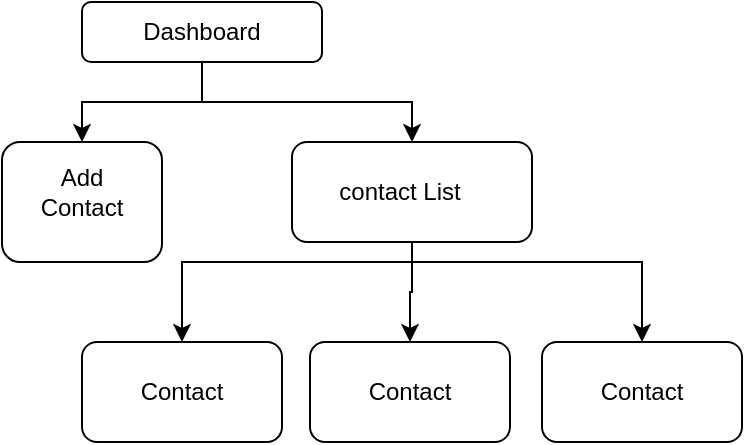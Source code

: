 <mxfile version="24.0.1" type="device">
  <diagram id="C5RBs43oDa-KdzZeNtuy" name="Page-1">
    <mxGraphModel dx="678" dy="417" grid="1" gridSize="10" guides="1" tooltips="1" connect="1" arrows="1" fold="1" page="1" pageScale="1" pageWidth="827" pageHeight="1169" math="0" shadow="0">
      <root>
        <mxCell id="WIyWlLk6GJQsqaUBKTNV-0" />
        <mxCell id="WIyWlLk6GJQsqaUBKTNV-1" parent="WIyWlLk6GJQsqaUBKTNV-0" />
        <mxCell id="kcdcYiv_zXcONNcV5wVf-20" style="edgeStyle=orthogonalEdgeStyle;rounded=0;orthogonalLoop=1;jettySize=auto;html=1;entryX=0.5;entryY=0;entryDx=0;entryDy=0;" edge="1" parent="WIyWlLk6GJQsqaUBKTNV-1" source="kcdcYiv_zXcONNcV5wVf-0" target="kcdcYiv_zXcONNcV5wVf-3">
          <mxGeometry relative="1" as="geometry" />
        </mxCell>
        <mxCell id="kcdcYiv_zXcONNcV5wVf-23" style="edgeStyle=orthogonalEdgeStyle;rounded=0;orthogonalLoop=1;jettySize=auto;html=1;entryX=0.5;entryY=0;entryDx=0;entryDy=0;" edge="1" parent="WIyWlLk6GJQsqaUBKTNV-1" source="kcdcYiv_zXcONNcV5wVf-0" target="kcdcYiv_zXcONNcV5wVf-21">
          <mxGeometry relative="1" as="geometry">
            <Array as="points">
              <mxPoint x="400" y="220" />
              <mxPoint x="340" y="220" />
            </Array>
          </mxGeometry>
        </mxCell>
        <mxCell id="kcdcYiv_zXcONNcV5wVf-0" value="" style="rounded=1;whiteSpace=wrap;html=1;" vertex="1" parent="WIyWlLk6GJQsqaUBKTNV-1">
          <mxGeometry x="340" y="170" width="120" height="30" as="geometry" />
        </mxCell>
        <mxCell id="kcdcYiv_zXcONNcV5wVf-1" value="Dashboard" style="text;html=1;align=center;verticalAlign=middle;whiteSpace=wrap;rounded=0;" vertex="1" parent="WIyWlLk6GJQsqaUBKTNV-1">
          <mxGeometry x="370" y="170" width="60" height="30" as="geometry" />
        </mxCell>
        <mxCell id="kcdcYiv_zXcONNcV5wVf-16" style="edgeStyle=orthogonalEdgeStyle;rounded=0;orthogonalLoop=1;jettySize=auto;html=1;entryX=0.5;entryY=0;entryDx=0;entryDy=0;" edge="1" parent="WIyWlLk6GJQsqaUBKTNV-1" source="kcdcYiv_zXcONNcV5wVf-3" target="kcdcYiv_zXcONNcV5wVf-6">
          <mxGeometry relative="1" as="geometry">
            <Array as="points">
              <mxPoint x="505" y="300" />
              <mxPoint x="620" y="300" />
            </Array>
          </mxGeometry>
        </mxCell>
        <mxCell id="kcdcYiv_zXcONNcV5wVf-17" style="edgeStyle=orthogonalEdgeStyle;rounded=0;orthogonalLoop=1;jettySize=auto;html=1;entryX=0.5;entryY=0;entryDx=0;entryDy=0;" edge="1" parent="WIyWlLk6GJQsqaUBKTNV-1" source="kcdcYiv_zXcONNcV5wVf-3" target="kcdcYiv_zXcONNcV5wVf-8">
          <mxGeometry relative="1" as="geometry" />
        </mxCell>
        <mxCell id="kcdcYiv_zXcONNcV5wVf-18" style="edgeStyle=orthogonalEdgeStyle;rounded=0;orthogonalLoop=1;jettySize=auto;html=1;entryX=0.5;entryY=0;entryDx=0;entryDy=0;" edge="1" parent="WIyWlLk6GJQsqaUBKTNV-1" source="kcdcYiv_zXcONNcV5wVf-3" target="kcdcYiv_zXcONNcV5wVf-10">
          <mxGeometry relative="1" as="geometry">
            <Array as="points">
              <mxPoint x="505" y="300" />
              <mxPoint x="390" y="300" />
            </Array>
          </mxGeometry>
        </mxCell>
        <mxCell id="kcdcYiv_zXcONNcV5wVf-3" value="" style="rounded=1;whiteSpace=wrap;html=1;" vertex="1" parent="WIyWlLk6GJQsqaUBKTNV-1">
          <mxGeometry x="445" y="240" width="120" height="50" as="geometry" />
        </mxCell>
        <mxCell id="kcdcYiv_zXcONNcV5wVf-5" value="contact List" style="text;html=1;align=center;verticalAlign=middle;whiteSpace=wrap;rounded=0;" vertex="1" parent="WIyWlLk6GJQsqaUBKTNV-1">
          <mxGeometry x="459" y="250" width="80" height="30" as="geometry" />
        </mxCell>
        <mxCell id="kcdcYiv_zXcONNcV5wVf-6" value="" style="rounded=1;whiteSpace=wrap;html=1;" vertex="1" parent="WIyWlLk6GJQsqaUBKTNV-1">
          <mxGeometry x="570" y="340" width="100" height="50" as="geometry" />
        </mxCell>
        <mxCell id="kcdcYiv_zXcONNcV5wVf-7" value="Contact" style="text;html=1;align=center;verticalAlign=middle;whiteSpace=wrap;rounded=0;" vertex="1" parent="WIyWlLk6GJQsqaUBKTNV-1">
          <mxGeometry x="590" y="350" width="60" height="30" as="geometry" />
        </mxCell>
        <mxCell id="kcdcYiv_zXcONNcV5wVf-8" value="" style="rounded=1;whiteSpace=wrap;html=1;" vertex="1" parent="WIyWlLk6GJQsqaUBKTNV-1">
          <mxGeometry x="454" y="340" width="100" height="50" as="geometry" />
        </mxCell>
        <mxCell id="kcdcYiv_zXcONNcV5wVf-9" value="Contact" style="text;html=1;align=center;verticalAlign=middle;whiteSpace=wrap;rounded=0;" vertex="1" parent="WIyWlLk6GJQsqaUBKTNV-1">
          <mxGeometry x="474" y="350" width="60" height="30" as="geometry" />
        </mxCell>
        <mxCell id="kcdcYiv_zXcONNcV5wVf-10" value="" style="rounded=1;whiteSpace=wrap;html=1;" vertex="1" parent="WIyWlLk6GJQsqaUBKTNV-1">
          <mxGeometry x="340" y="340" width="100" height="50" as="geometry" />
        </mxCell>
        <mxCell id="kcdcYiv_zXcONNcV5wVf-11" value="Contact" style="text;html=1;align=center;verticalAlign=middle;whiteSpace=wrap;rounded=0;" vertex="1" parent="WIyWlLk6GJQsqaUBKTNV-1">
          <mxGeometry x="360" y="350" width="60" height="30" as="geometry" />
        </mxCell>
        <mxCell id="kcdcYiv_zXcONNcV5wVf-21" value="" style="rounded=1;whiteSpace=wrap;html=1;" vertex="1" parent="WIyWlLk6GJQsqaUBKTNV-1">
          <mxGeometry x="300" y="240" width="80" height="60" as="geometry" />
        </mxCell>
        <mxCell id="kcdcYiv_zXcONNcV5wVf-22" value="Add Contact" style="text;html=1;align=center;verticalAlign=middle;whiteSpace=wrap;rounded=0;" vertex="1" parent="WIyWlLk6GJQsqaUBKTNV-1">
          <mxGeometry x="310" y="250" width="60" height="30" as="geometry" />
        </mxCell>
      </root>
    </mxGraphModel>
  </diagram>
</mxfile>
